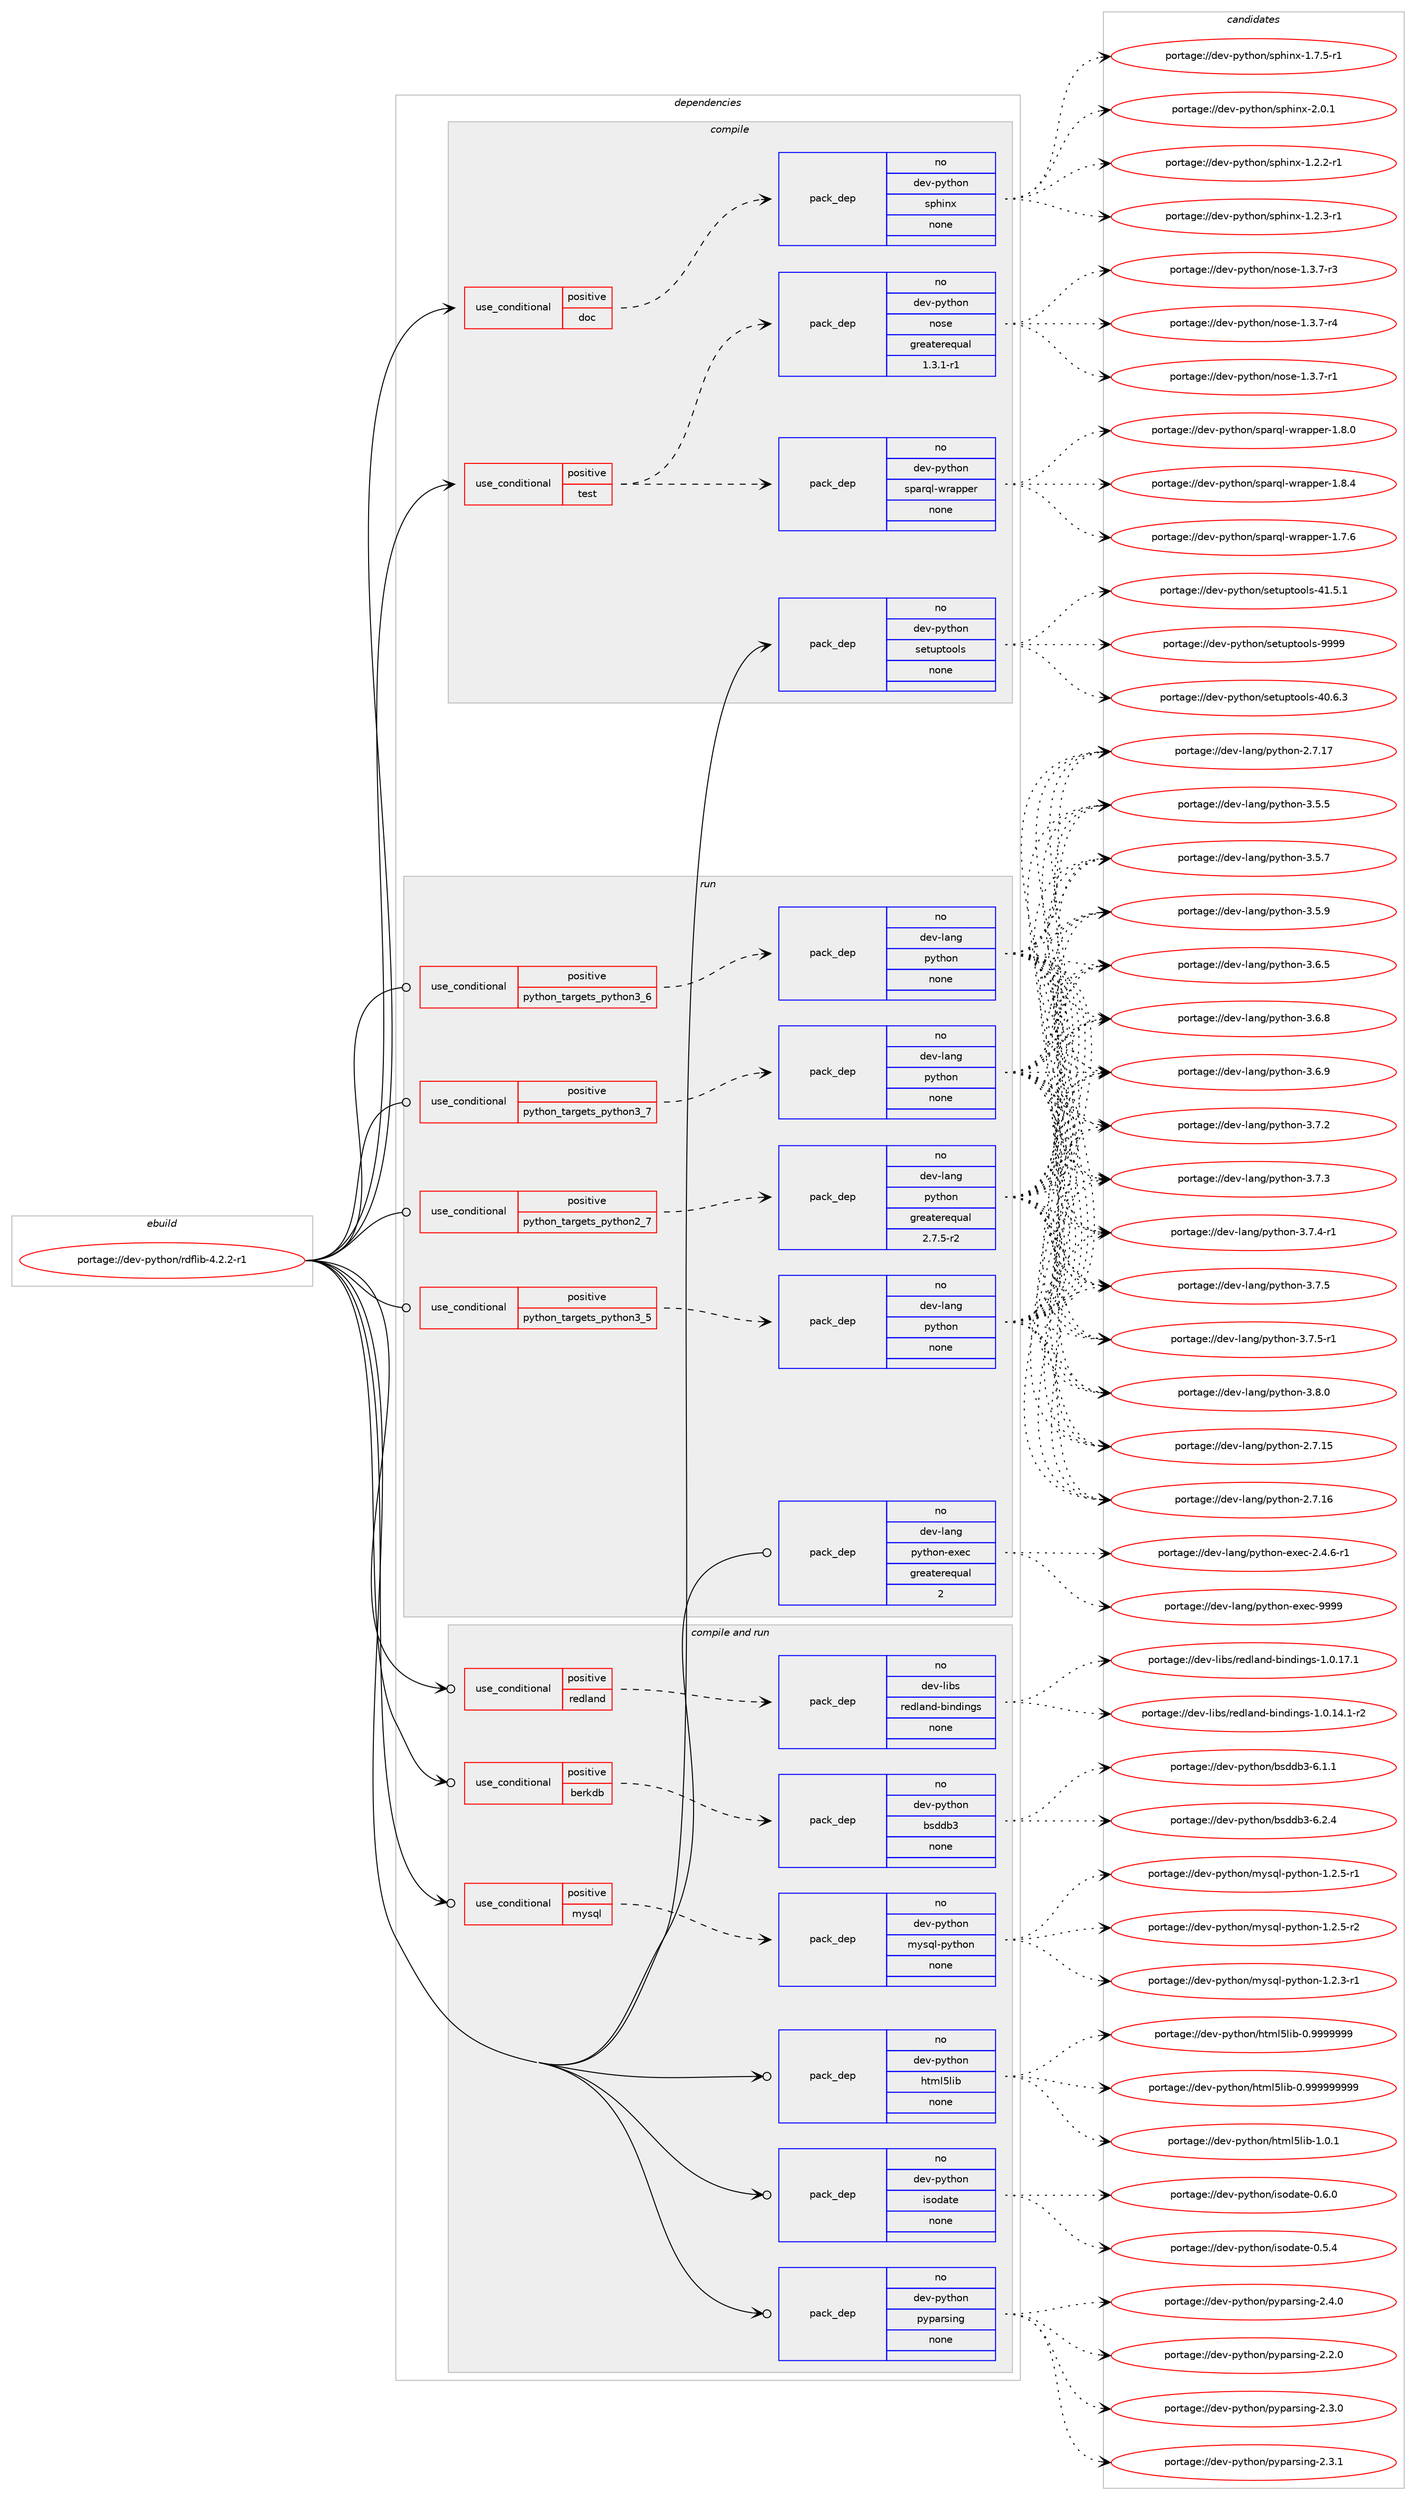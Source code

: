 digraph prolog {

# *************
# Graph options
# *************

newrank=true;
concentrate=true;
compound=true;
graph [rankdir=LR,fontname=Helvetica,fontsize=10,ranksep=1.5];#, ranksep=2.5, nodesep=0.2];
edge  [arrowhead=vee];
node  [fontname=Helvetica,fontsize=10];

# **********
# The ebuild
# **********

subgraph cluster_leftcol {
color=gray;
rank=same;
label=<<i>ebuild</i>>;
id [label="portage://dev-python/rdflib-4.2.2-r1", color=red, width=4, href="../dev-python/rdflib-4.2.2-r1.svg"];
}

# ****************
# The dependencies
# ****************

subgraph cluster_midcol {
color=gray;
label=<<i>dependencies</i>>;
subgraph cluster_compile {
fillcolor="#eeeeee";
style=filled;
label=<<i>compile</i>>;
subgraph cond37850 {
dependency169954 [label=<<TABLE BORDER="0" CELLBORDER="1" CELLSPACING="0" CELLPADDING="4"><TR><TD ROWSPAN="3" CELLPADDING="10">use_conditional</TD></TR><TR><TD>positive</TD></TR><TR><TD>doc</TD></TR></TABLE>>, shape=none, color=red];
subgraph pack128693 {
dependency169955 [label=<<TABLE BORDER="0" CELLBORDER="1" CELLSPACING="0" CELLPADDING="4" WIDTH="220"><TR><TD ROWSPAN="6" CELLPADDING="30">pack_dep</TD></TR><TR><TD WIDTH="110">no</TD></TR><TR><TD>dev-python</TD></TR><TR><TD>sphinx</TD></TR><TR><TD>none</TD></TR><TR><TD></TD></TR></TABLE>>, shape=none, color=blue];
}
dependency169954:e -> dependency169955:w [weight=20,style="dashed",arrowhead="vee"];
}
id:e -> dependency169954:w [weight=20,style="solid",arrowhead="vee"];
subgraph cond37851 {
dependency169956 [label=<<TABLE BORDER="0" CELLBORDER="1" CELLSPACING="0" CELLPADDING="4"><TR><TD ROWSPAN="3" CELLPADDING="10">use_conditional</TD></TR><TR><TD>positive</TD></TR><TR><TD>test</TD></TR></TABLE>>, shape=none, color=red];
subgraph pack128694 {
dependency169957 [label=<<TABLE BORDER="0" CELLBORDER="1" CELLSPACING="0" CELLPADDING="4" WIDTH="220"><TR><TD ROWSPAN="6" CELLPADDING="30">pack_dep</TD></TR><TR><TD WIDTH="110">no</TD></TR><TR><TD>dev-python</TD></TR><TR><TD>sparql-wrapper</TD></TR><TR><TD>none</TD></TR><TR><TD></TD></TR></TABLE>>, shape=none, color=blue];
}
dependency169956:e -> dependency169957:w [weight=20,style="dashed",arrowhead="vee"];
subgraph pack128695 {
dependency169958 [label=<<TABLE BORDER="0" CELLBORDER="1" CELLSPACING="0" CELLPADDING="4" WIDTH="220"><TR><TD ROWSPAN="6" CELLPADDING="30">pack_dep</TD></TR><TR><TD WIDTH="110">no</TD></TR><TR><TD>dev-python</TD></TR><TR><TD>nose</TD></TR><TR><TD>greaterequal</TD></TR><TR><TD>1.3.1-r1</TD></TR></TABLE>>, shape=none, color=blue];
}
dependency169956:e -> dependency169958:w [weight=20,style="dashed",arrowhead="vee"];
}
id:e -> dependency169956:w [weight=20,style="solid",arrowhead="vee"];
subgraph pack128696 {
dependency169959 [label=<<TABLE BORDER="0" CELLBORDER="1" CELLSPACING="0" CELLPADDING="4" WIDTH="220"><TR><TD ROWSPAN="6" CELLPADDING="30">pack_dep</TD></TR><TR><TD WIDTH="110">no</TD></TR><TR><TD>dev-python</TD></TR><TR><TD>setuptools</TD></TR><TR><TD>none</TD></TR><TR><TD></TD></TR></TABLE>>, shape=none, color=blue];
}
id:e -> dependency169959:w [weight=20,style="solid",arrowhead="vee"];
}
subgraph cluster_compileandrun {
fillcolor="#eeeeee";
style=filled;
label=<<i>compile and run</i>>;
subgraph cond37852 {
dependency169960 [label=<<TABLE BORDER="0" CELLBORDER="1" CELLSPACING="0" CELLPADDING="4"><TR><TD ROWSPAN="3" CELLPADDING="10">use_conditional</TD></TR><TR><TD>positive</TD></TR><TR><TD>berkdb</TD></TR></TABLE>>, shape=none, color=red];
subgraph pack128697 {
dependency169961 [label=<<TABLE BORDER="0" CELLBORDER="1" CELLSPACING="0" CELLPADDING="4" WIDTH="220"><TR><TD ROWSPAN="6" CELLPADDING="30">pack_dep</TD></TR><TR><TD WIDTH="110">no</TD></TR><TR><TD>dev-python</TD></TR><TR><TD>bsddb3</TD></TR><TR><TD>none</TD></TR><TR><TD></TD></TR></TABLE>>, shape=none, color=blue];
}
dependency169960:e -> dependency169961:w [weight=20,style="dashed",arrowhead="vee"];
}
id:e -> dependency169960:w [weight=20,style="solid",arrowhead="odotvee"];
subgraph cond37853 {
dependency169962 [label=<<TABLE BORDER="0" CELLBORDER="1" CELLSPACING="0" CELLPADDING="4"><TR><TD ROWSPAN="3" CELLPADDING="10">use_conditional</TD></TR><TR><TD>positive</TD></TR><TR><TD>mysql</TD></TR></TABLE>>, shape=none, color=red];
subgraph pack128698 {
dependency169963 [label=<<TABLE BORDER="0" CELLBORDER="1" CELLSPACING="0" CELLPADDING="4" WIDTH="220"><TR><TD ROWSPAN="6" CELLPADDING="30">pack_dep</TD></TR><TR><TD WIDTH="110">no</TD></TR><TR><TD>dev-python</TD></TR><TR><TD>mysql-python</TD></TR><TR><TD>none</TD></TR><TR><TD></TD></TR></TABLE>>, shape=none, color=blue];
}
dependency169962:e -> dependency169963:w [weight=20,style="dashed",arrowhead="vee"];
}
id:e -> dependency169962:w [weight=20,style="solid",arrowhead="odotvee"];
subgraph cond37854 {
dependency169964 [label=<<TABLE BORDER="0" CELLBORDER="1" CELLSPACING="0" CELLPADDING="4"><TR><TD ROWSPAN="3" CELLPADDING="10">use_conditional</TD></TR><TR><TD>positive</TD></TR><TR><TD>redland</TD></TR></TABLE>>, shape=none, color=red];
subgraph pack128699 {
dependency169965 [label=<<TABLE BORDER="0" CELLBORDER="1" CELLSPACING="0" CELLPADDING="4" WIDTH="220"><TR><TD ROWSPAN="6" CELLPADDING="30">pack_dep</TD></TR><TR><TD WIDTH="110">no</TD></TR><TR><TD>dev-libs</TD></TR><TR><TD>redland-bindings</TD></TR><TR><TD>none</TD></TR><TR><TD></TD></TR></TABLE>>, shape=none, color=blue];
}
dependency169964:e -> dependency169965:w [weight=20,style="dashed",arrowhead="vee"];
}
id:e -> dependency169964:w [weight=20,style="solid",arrowhead="odotvee"];
subgraph pack128700 {
dependency169966 [label=<<TABLE BORDER="0" CELLBORDER="1" CELLSPACING="0" CELLPADDING="4" WIDTH="220"><TR><TD ROWSPAN="6" CELLPADDING="30">pack_dep</TD></TR><TR><TD WIDTH="110">no</TD></TR><TR><TD>dev-python</TD></TR><TR><TD>html5lib</TD></TR><TR><TD>none</TD></TR><TR><TD></TD></TR></TABLE>>, shape=none, color=blue];
}
id:e -> dependency169966:w [weight=20,style="solid",arrowhead="odotvee"];
subgraph pack128701 {
dependency169967 [label=<<TABLE BORDER="0" CELLBORDER="1" CELLSPACING="0" CELLPADDING="4" WIDTH="220"><TR><TD ROWSPAN="6" CELLPADDING="30">pack_dep</TD></TR><TR><TD WIDTH="110">no</TD></TR><TR><TD>dev-python</TD></TR><TR><TD>isodate</TD></TR><TR><TD>none</TD></TR><TR><TD></TD></TR></TABLE>>, shape=none, color=blue];
}
id:e -> dependency169967:w [weight=20,style="solid",arrowhead="odotvee"];
subgraph pack128702 {
dependency169968 [label=<<TABLE BORDER="0" CELLBORDER="1" CELLSPACING="0" CELLPADDING="4" WIDTH="220"><TR><TD ROWSPAN="6" CELLPADDING="30">pack_dep</TD></TR><TR><TD WIDTH="110">no</TD></TR><TR><TD>dev-python</TD></TR><TR><TD>pyparsing</TD></TR><TR><TD>none</TD></TR><TR><TD></TD></TR></TABLE>>, shape=none, color=blue];
}
id:e -> dependency169968:w [weight=20,style="solid",arrowhead="odotvee"];
}
subgraph cluster_run {
fillcolor="#eeeeee";
style=filled;
label=<<i>run</i>>;
subgraph cond37855 {
dependency169969 [label=<<TABLE BORDER="0" CELLBORDER="1" CELLSPACING="0" CELLPADDING="4"><TR><TD ROWSPAN="3" CELLPADDING="10">use_conditional</TD></TR><TR><TD>positive</TD></TR><TR><TD>python_targets_python2_7</TD></TR></TABLE>>, shape=none, color=red];
subgraph pack128703 {
dependency169970 [label=<<TABLE BORDER="0" CELLBORDER="1" CELLSPACING="0" CELLPADDING="4" WIDTH="220"><TR><TD ROWSPAN="6" CELLPADDING="30">pack_dep</TD></TR><TR><TD WIDTH="110">no</TD></TR><TR><TD>dev-lang</TD></TR><TR><TD>python</TD></TR><TR><TD>greaterequal</TD></TR><TR><TD>2.7.5-r2</TD></TR></TABLE>>, shape=none, color=blue];
}
dependency169969:e -> dependency169970:w [weight=20,style="dashed",arrowhead="vee"];
}
id:e -> dependency169969:w [weight=20,style="solid",arrowhead="odot"];
subgraph cond37856 {
dependency169971 [label=<<TABLE BORDER="0" CELLBORDER="1" CELLSPACING="0" CELLPADDING="4"><TR><TD ROWSPAN="3" CELLPADDING="10">use_conditional</TD></TR><TR><TD>positive</TD></TR><TR><TD>python_targets_python3_5</TD></TR></TABLE>>, shape=none, color=red];
subgraph pack128704 {
dependency169972 [label=<<TABLE BORDER="0" CELLBORDER="1" CELLSPACING="0" CELLPADDING="4" WIDTH="220"><TR><TD ROWSPAN="6" CELLPADDING="30">pack_dep</TD></TR><TR><TD WIDTH="110">no</TD></TR><TR><TD>dev-lang</TD></TR><TR><TD>python</TD></TR><TR><TD>none</TD></TR><TR><TD></TD></TR></TABLE>>, shape=none, color=blue];
}
dependency169971:e -> dependency169972:w [weight=20,style="dashed",arrowhead="vee"];
}
id:e -> dependency169971:w [weight=20,style="solid",arrowhead="odot"];
subgraph cond37857 {
dependency169973 [label=<<TABLE BORDER="0" CELLBORDER="1" CELLSPACING="0" CELLPADDING="4"><TR><TD ROWSPAN="3" CELLPADDING="10">use_conditional</TD></TR><TR><TD>positive</TD></TR><TR><TD>python_targets_python3_6</TD></TR></TABLE>>, shape=none, color=red];
subgraph pack128705 {
dependency169974 [label=<<TABLE BORDER="0" CELLBORDER="1" CELLSPACING="0" CELLPADDING="4" WIDTH="220"><TR><TD ROWSPAN="6" CELLPADDING="30">pack_dep</TD></TR><TR><TD WIDTH="110">no</TD></TR><TR><TD>dev-lang</TD></TR><TR><TD>python</TD></TR><TR><TD>none</TD></TR><TR><TD></TD></TR></TABLE>>, shape=none, color=blue];
}
dependency169973:e -> dependency169974:w [weight=20,style="dashed",arrowhead="vee"];
}
id:e -> dependency169973:w [weight=20,style="solid",arrowhead="odot"];
subgraph cond37858 {
dependency169975 [label=<<TABLE BORDER="0" CELLBORDER="1" CELLSPACING="0" CELLPADDING="4"><TR><TD ROWSPAN="3" CELLPADDING="10">use_conditional</TD></TR><TR><TD>positive</TD></TR><TR><TD>python_targets_python3_7</TD></TR></TABLE>>, shape=none, color=red];
subgraph pack128706 {
dependency169976 [label=<<TABLE BORDER="0" CELLBORDER="1" CELLSPACING="0" CELLPADDING="4" WIDTH="220"><TR><TD ROWSPAN="6" CELLPADDING="30">pack_dep</TD></TR><TR><TD WIDTH="110">no</TD></TR><TR><TD>dev-lang</TD></TR><TR><TD>python</TD></TR><TR><TD>none</TD></TR><TR><TD></TD></TR></TABLE>>, shape=none, color=blue];
}
dependency169975:e -> dependency169976:w [weight=20,style="dashed",arrowhead="vee"];
}
id:e -> dependency169975:w [weight=20,style="solid",arrowhead="odot"];
subgraph pack128707 {
dependency169977 [label=<<TABLE BORDER="0" CELLBORDER="1" CELLSPACING="0" CELLPADDING="4" WIDTH="220"><TR><TD ROWSPAN="6" CELLPADDING="30">pack_dep</TD></TR><TR><TD WIDTH="110">no</TD></TR><TR><TD>dev-lang</TD></TR><TR><TD>python-exec</TD></TR><TR><TD>greaterequal</TD></TR><TR><TD>2</TD></TR></TABLE>>, shape=none, color=blue];
}
id:e -> dependency169977:w [weight=20,style="solid",arrowhead="odot"];
}
}

# **************
# The candidates
# **************

subgraph cluster_choices {
rank=same;
color=gray;
label=<<i>candidates</i>>;

subgraph choice128693 {
color=black;
nodesep=1;
choiceportage10010111845112121116104111110471151121041051101204549465046504511449 [label="portage://dev-python/sphinx-1.2.2-r1", color=red, width=4,href="../dev-python/sphinx-1.2.2-r1.svg"];
choiceportage10010111845112121116104111110471151121041051101204549465046514511449 [label="portage://dev-python/sphinx-1.2.3-r1", color=red, width=4,href="../dev-python/sphinx-1.2.3-r1.svg"];
choiceportage10010111845112121116104111110471151121041051101204549465546534511449 [label="portage://dev-python/sphinx-1.7.5-r1", color=red, width=4,href="../dev-python/sphinx-1.7.5-r1.svg"];
choiceportage1001011184511212111610411111047115112104105110120455046484649 [label="portage://dev-python/sphinx-2.0.1", color=red, width=4,href="../dev-python/sphinx-2.0.1.svg"];
dependency169955:e -> choiceportage10010111845112121116104111110471151121041051101204549465046504511449:w [style=dotted,weight="100"];
dependency169955:e -> choiceportage10010111845112121116104111110471151121041051101204549465046514511449:w [style=dotted,weight="100"];
dependency169955:e -> choiceportage10010111845112121116104111110471151121041051101204549465546534511449:w [style=dotted,weight="100"];
dependency169955:e -> choiceportage1001011184511212111610411111047115112104105110120455046484649:w [style=dotted,weight="100"];
}
subgraph choice128694 {
color=black;
nodesep=1;
choiceportage1001011184511212111610411111047115112971141131084511911497112112101114454946554654 [label="portage://dev-python/sparql-wrapper-1.7.6", color=red, width=4,href="../dev-python/sparql-wrapper-1.7.6.svg"];
choiceportage1001011184511212111610411111047115112971141131084511911497112112101114454946564648 [label="portage://dev-python/sparql-wrapper-1.8.0", color=red, width=4,href="../dev-python/sparql-wrapper-1.8.0.svg"];
choiceportage1001011184511212111610411111047115112971141131084511911497112112101114454946564652 [label="portage://dev-python/sparql-wrapper-1.8.4", color=red, width=4,href="../dev-python/sparql-wrapper-1.8.4.svg"];
dependency169957:e -> choiceportage1001011184511212111610411111047115112971141131084511911497112112101114454946554654:w [style=dotted,weight="100"];
dependency169957:e -> choiceportage1001011184511212111610411111047115112971141131084511911497112112101114454946564648:w [style=dotted,weight="100"];
dependency169957:e -> choiceportage1001011184511212111610411111047115112971141131084511911497112112101114454946564652:w [style=dotted,weight="100"];
}
subgraph choice128695 {
color=black;
nodesep=1;
choiceportage10010111845112121116104111110471101111151014549465146554511449 [label="portage://dev-python/nose-1.3.7-r1", color=red, width=4,href="../dev-python/nose-1.3.7-r1.svg"];
choiceportage10010111845112121116104111110471101111151014549465146554511451 [label="portage://dev-python/nose-1.3.7-r3", color=red, width=4,href="../dev-python/nose-1.3.7-r3.svg"];
choiceportage10010111845112121116104111110471101111151014549465146554511452 [label="portage://dev-python/nose-1.3.7-r4", color=red, width=4,href="../dev-python/nose-1.3.7-r4.svg"];
dependency169958:e -> choiceportage10010111845112121116104111110471101111151014549465146554511449:w [style=dotted,weight="100"];
dependency169958:e -> choiceportage10010111845112121116104111110471101111151014549465146554511451:w [style=dotted,weight="100"];
dependency169958:e -> choiceportage10010111845112121116104111110471101111151014549465146554511452:w [style=dotted,weight="100"];
}
subgraph choice128696 {
color=black;
nodesep=1;
choiceportage100101118451121211161041111104711510111611711211611111110811545524846544651 [label="portage://dev-python/setuptools-40.6.3", color=red, width=4,href="../dev-python/setuptools-40.6.3.svg"];
choiceportage100101118451121211161041111104711510111611711211611111110811545524946534649 [label="portage://dev-python/setuptools-41.5.1", color=red, width=4,href="../dev-python/setuptools-41.5.1.svg"];
choiceportage10010111845112121116104111110471151011161171121161111111081154557575757 [label="portage://dev-python/setuptools-9999", color=red, width=4,href="../dev-python/setuptools-9999.svg"];
dependency169959:e -> choiceportage100101118451121211161041111104711510111611711211611111110811545524846544651:w [style=dotted,weight="100"];
dependency169959:e -> choiceportage100101118451121211161041111104711510111611711211611111110811545524946534649:w [style=dotted,weight="100"];
dependency169959:e -> choiceportage10010111845112121116104111110471151011161171121161111111081154557575757:w [style=dotted,weight="100"];
}
subgraph choice128697 {
color=black;
nodesep=1;
choiceportage1001011184511212111610411111047981151001009851455446494649 [label="portage://dev-python/bsddb3-6.1.1", color=red, width=4,href="../dev-python/bsddb3-6.1.1.svg"];
choiceportage1001011184511212111610411111047981151001009851455446504652 [label="portage://dev-python/bsddb3-6.2.4", color=red, width=4,href="../dev-python/bsddb3-6.2.4.svg"];
dependency169961:e -> choiceportage1001011184511212111610411111047981151001009851455446494649:w [style=dotted,weight="100"];
dependency169961:e -> choiceportage1001011184511212111610411111047981151001009851455446504652:w [style=dotted,weight="100"];
}
subgraph choice128698 {
color=black;
nodesep=1;
choiceportage1001011184511212111610411111047109121115113108451121211161041111104549465046514511449 [label="portage://dev-python/mysql-python-1.2.3-r1", color=red, width=4,href="../dev-python/mysql-python-1.2.3-r1.svg"];
choiceportage1001011184511212111610411111047109121115113108451121211161041111104549465046534511449 [label="portage://dev-python/mysql-python-1.2.5-r1", color=red, width=4,href="../dev-python/mysql-python-1.2.5-r1.svg"];
choiceportage1001011184511212111610411111047109121115113108451121211161041111104549465046534511450 [label="portage://dev-python/mysql-python-1.2.5-r2", color=red, width=4,href="../dev-python/mysql-python-1.2.5-r2.svg"];
dependency169963:e -> choiceportage1001011184511212111610411111047109121115113108451121211161041111104549465046514511449:w [style=dotted,weight="100"];
dependency169963:e -> choiceportage1001011184511212111610411111047109121115113108451121211161041111104549465046534511449:w [style=dotted,weight="100"];
dependency169963:e -> choiceportage1001011184511212111610411111047109121115113108451121211161041111104549465046534511450:w [style=dotted,weight="100"];
}
subgraph choice128699 {
color=black;
nodesep=1;
choiceportage1001011184510810598115471141011001089711010045981051101001051101031154549464846495246494511450 [label="portage://dev-libs/redland-bindings-1.0.14.1-r2", color=red, width=4,href="../dev-libs/redland-bindings-1.0.14.1-r2.svg"];
choiceportage100101118451081059811547114101100108971101004598105110100105110103115454946484649554649 [label="portage://dev-libs/redland-bindings-1.0.17.1", color=red, width=4,href="../dev-libs/redland-bindings-1.0.17.1.svg"];
dependency169965:e -> choiceportage1001011184510810598115471141011001089711010045981051101001051101031154549464846495246494511450:w [style=dotted,weight="100"];
dependency169965:e -> choiceportage100101118451081059811547114101100108971101004598105110100105110103115454946484649554649:w [style=dotted,weight="100"];
}
subgraph choice128700 {
color=black;
nodesep=1;
choiceportage1001011184511212111610411111047104116109108531081059845484657575757575757 [label="portage://dev-python/html5lib-0.9999999", color=red, width=4,href="../dev-python/html5lib-0.9999999.svg"];
choiceportage10010111845112121116104111110471041161091085310810598454846575757575757575757 [label="portage://dev-python/html5lib-0.999999999", color=red, width=4,href="../dev-python/html5lib-0.999999999.svg"];
choiceportage10010111845112121116104111110471041161091085310810598454946484649 [label="portage://dev-python/html5lib-1.0.1", color=red, width=4,href="../dev-python/html5lib-1.0.1.svg"];
dependency169966:e -> choiceportage1001011184511212111610411111047104116109108531081059845484657575757575757:w [style=dotted,weight="100"];
dependency169966:e -> choiceportage10010111845112121116104111110471041161091085310810598454846575757575757575757:w [style=dotted,weight="100"];
dependency169966:e -> choiceportage10010111845112121116104111110471041161091085310810598454946484649:w [style=dotted,weight="100"];
}
subgraph choice128701 {
color=black;
nodesep=1;
choiceportage100101118451121211161041111104710511511110097116101454846534652 [label="portage://dev-python/isodate-0.5.4", color=red, width=4,href="../dev-python/isodate-0.5.4.svg"];
choiceportage100101118451121211161041111104710511511110097116101454846544648 [label="portage://dev-python/isodate-0.6.0", color=red, width=4,href="../dev-python/isodate-0.6.0.svg"];
dependency169967:e -> choiceportage100101118451121211161041111104710511511110097116101454846534652:w [style=dotted,weight="100"];
dependency169967:e -> choiceportage100101118451121211161041111104710511511110097116101454846544648:w [style=dotted,weight="100"];
}
subgraph choice128702 {
color=black;
nodesep=1;
choiceportage100101118451121211161041111104711212111297114115105110103455046504648 [label="portage://dev-python/pyparsing-2.2.0", color=red, width=4,href="../dev-python/pyparsing-2.2.0.svg"];
choiceportage100101118451121211161041111104711212111297114115105110103455046514648 [label="portage://dev-python/pyparsing-2.3.0", color=red, width=4,href="../dev-python/pyparsing-2.3.0.svg"];
choiceportage100101118451121211161041111104711212111297114115105110103455046514649 [label="portage://dev-python/pyparsing-2.3.1", color=red, width=4,href="../dev-python/pyparsing-2.3.1.svg"];
choiceportage100101118451121211161041111104711212111297114115105110103455046524648 [label="portage://dev-python/pyparsing-2.4.0", color=red, width=4,href="../dev-python/pyparsing-2.4.0.svg"];
dependency169968:e -> choiceportage100101118451121211161041111104711212111297114115105110103455046504648:w [style=dotted,weight="100"];
dependency169968:e -> choiceportage100101118451121211161041111104711212111297114115105110103455046514648:w [style=dotted,weight="100"];
dependency169968:e -> choiceportage100101118451121211161041111104711212111297114115105110103455046514649:w [style=dotted,weight="100"];
dependency169968:e -> choiceportage100101118451121211161041111104711212111297114115105110103455046524648:w [style=dotted,weight="100"];
}
subgraph choice128703 {
color=black;
nodesep=1;
choiceportage10010111845108971101034711212111610411111045504655464953 [label="portage://dev-lang/python-2.7.15", color=red, width=4,href="../dev-lang/python-2.7.15.svg"];
choiceportage10010111845108971101034711212111610411111045504655464954 [label="portage://dev-lang/python-2.7.16", color=red, width=4,href="../dev-lang/python-2.7.16.svg"];
choiceportage10010111845108971101034711212111610411111045504655464955 [label="portage://dev-lang/python-2.7.17", color=red, width=4,href="../dev-lang/python-2.7.17.svg"];
choiceportage100101118451089711010347112121116104111110455146534653 [label="portage://dev-lang/python-3.5.5", color=red, width=4,href="../dev-lang/python-3.5.5.svg"];
choiceportage100101118451089711010347112121116104111110455146534655 [label="portage://dev-lang/python-3.5.7", color=red, width=4,href="../dev-lang/python-3.5.7.svg"];
choiceportage100101118451089711010347112121116104111110455146534657 [label="portage://dev-lang/python-3.5.9", color=red, width=4,href="../dev-lang/python-3.5.9.svg"];
choiceportage100101118451089711010347112121116104111110455146544653 [label="portage://dev-lang/python-3.6.5", color=red, width=4,href="../dev-lang/python-3.6.5.svg"];
choiceportage100101118451089711010347112121116104111110455146544656 [label="portage://dev-lang/python-3.6.8", color=red, width=4,href="../dev-lang/python-3.6.8.svg"];
choiceportage100101118451089711010347112121116104111110455146544657 [label="portage://dev-lang/python-3.6.9", color=red, width=4,href="../dev-lang/python-3.6.9.svg"];
choiceportage100101118451089711010347112121116104111110455146554650 [label="portage://dev-lang/python-3.7.2", color=red, width=4,href="../dev-lang/python-3.7.2.svg"];
choiceportage100101118451089711010347112121116104111110455146554651 [label="portage://dev-lang/python-3.7.3", color=red, width=4,href="../dev-lang/python-3.7.3.svg"];
choiceportage1001011184510897110103471121211161041111104551465546524511449 [label="portage://dev-lang/python-3.7.4-r1", color=red, width=4,href="../dev-lang/python-3.7.4-r1.svg"];
choiceportage100101118451089711010347112121116104111110455146554653 [label="portage://dev-lang/python-3.7.5", color=red, width=4,href="../dev-lang/python-3.7.5.svg"];
choiceportage1001011184510897110103471121211161041111104551465546534511449 [label="portage://dev-lang/python-3.7.5-r1", color=red, width=4,href="../dev-lang/python-3.7.5-r1.svg"];
choiceportage100101118451089711010347112121116104111110455146564648 [label="portage://dev-lang/python-3.8.0", color=red, width=4,href="../dev-lang/python-3.8.0.svg"];
dependency169970:e -> choiceportage10010111845108971101034711212111610411111045504655464953:w [style=dotted,weight="100"];
dependency169970:e -> choiceportage10010111845108971101034711212111610411111045504655464954:w [style=dotted,weight="100"];
dependency169970:e -> choiceportage10010111845108971101034711212111610411111045504655464955:w [style=dotted,weight="100"];
dependency169970:e -> choiceportage100101118451089711010347112121116104111110455146534653:w [style=dotted,weight="100"];
dependency169970:e -> choiceportage100101118451089711010347112121116104111110455146534655:w [style=dotted,weight="100"];
dependency169970:e -> choiceportage100101118451089711010347112121116104111110455146534657:w [style=dotted,weight="100"];
dependency169970:e -> choiceportage100101118451089711010347112121116104111110455146544653:w [style=dotted,weight="100"];
dependency169970:e -> choiceportage100101118451089711010347112121116104111110455146544656:w [style=dotted,weight="100"];
dependency169970:e -> choiceportage100101118451089711010347112121116104111110455146544657:w [style=dotted,weight="100"];
dependency169970:e -> choiceportage100101118451089711010347112121116104111110455146554650:w [style=dotted,weight="100"];
dependency169970:e -> choiceportage100101118451089711010347112121116104111110455146554651:w [style=dotted,weight="100"];
dependency169970:e -> choiceportage1001011184510897110103471121211161041111104551465546524511449:w [style=dotted,weight="100"];
dependency169970:e -> choiceportage100101118451089711010347112121116104111110455146554653:w [style=dotted,weight="100"];
dependency169970:e -> choiceportage1001011184510897110103471121211161041111104551465546534511449:w [style=dotted,weight="100"];
dependency169970:e -> choiceportage100101118451089711010347112121116104111110455146564648:w [style=dotted,weight="100"];
}
subgraph choice128704 {
color=black;
nodesep=1;
choiceportage10010111845108971101034711212111610411111045504655464953 [label="portage://dev-lang/python-2.7.15", color=red, width=4,href="../dev-lang/python-2.7.15.svg"];
choiceportage10010111845108971101034711212111610411111045504655464954 [label="portage://dev-lang/python-2.7.16", color=red, width=4,href="../dev-lang/python-2.7.16.svg"];
choiceportage10010111845108971101034711212111610411111045504655464955 [label="portage://dev-lang/python-2.7.17", color=red, width=4,href="../dev-lang/python-2.7.17.svg"];
choiceportage100101118451089711010347112121116104111110455146534653 [label="portage://dev-lang/python-3.5.5", color=red, width=4,href="../dev-lang/python-3.5.5.svg"];
choiceportage100101118451089711010347112121116104111110455146534655 [label="portage://dev-lang/python-3.5.7", color=red, width=4,href="../dev-lang/python-3.5.7.svg"];
choiceportage100101118451089711010347112121116104111110455146534657 [label="portage://dev-lang/python-3.5.9", color=red, width=4,href="../dev-lang/python-3.5.9.svg"];
choiceportage100101118451089711010347112121116104111110455146544653 [label="portage://dev-lang/python-3.6.5", color=red, width=4,href="../dev-lang/python-3.6.5.svg"];
choiceportage100101118451089711010347112121116104111110455146544656 [label="portage://dev-lang/python-3.6.8", color=red, width=4,href="../dev-lang/python-3.6.8.svg"];
choiceportage100101118451089711010347112121116104111110455146544657 [label="portage://dev-lang/python-3.6.9", color=red, width=4,href="../dev-lang/python-3.6.9.svg"];
choiceportage100101118451089711010347112121116104111110455146554650 [label="portage://dev-lang/python-3.7.2", color=red, width=4,href="../dev-lang/python-3.7.2.svg"];
choiceportage100101118451089711010347112121116104111110455146554651 [label="portage://dev-lang/python-3.7.3", color=red, width=4,href="../dev-lang/python-3.7.3.svg"];
choiceportage1001011184510897110103471121211161041111104551465546524511449 [label="portage://dev-lang/python-3.7.4-r1", color=red, width=4,href="../dev-lang/python-3.7.4-r1.svg"];
choiceportage100101118451089711010347112121116104111110455146554653 [label="portage://dev-lang/python-3.7.5", color=red, width=4,href="../dev-lang/python-3.7.5.svg"];
choiceportage1001011184510897110103471121211161041111104551465546534511449 [label="portage://dev-lang/python-3.7.5-r1", color=red, width=4,href="../dev-lang/python-3.7.5-r1.svg"];
choiceportage100101118451089711010347112121116104111110455146564648 [label="portage://dev-lang/python-3.8.0", color=red, width=4,href="../dev-lang/python-3.8.0.svg"];
dependency169972:e -> choiceportage10010111845108971101034711212111610411111045504655464953:w [style=dotted,weight="100"];
dependency169972:e -> choiceportage10010111845108971101034711212111610411111045504655464954:w [style=dotted,weight="100"];
dependency169972:e -> choiceportage10010111845108971101034711212111610411111045504655464955:w [style=dotted,weight="100"];
dependency169972:e -> choiceportage100101118451089711010347112121116104111110455146534653:w [style=dotted,weight="100"];
dependency169972:e -> choiceportage100101118451089711010347112121116104111110455146534655:w [style=dotted,weight="100"];
dependency169972:e -> choiceportage100101118451089711010347112121116104111110455146534657:w [style=dotted,weight="100"];
dependency169972:e -> choiceportage100101118451089711010347112121116104111110455146544653:w [style=dotted,weight="100"];
dependency169972:e -> choiceportage100101118451089711010347112121116104111110455146544656:w [style=dotted,weight="100"];
dependency169972:e -> choiceportage100101118451089711010347112121116104111110455146544657:w [style=dotted,weight="100"];
dependency169972:e -> choiceportage100101118451089711010347112121116104111110455146554650:w [style=dotted,weight="100"];
dependency169972:e -> choiceportage100101118451089711010347112121116104111110455146554651:w [style=dotted,weight="100"];
dependency169972:e -> choiceportage1001011184510897110103471121211161041111104551465546524511449:w [style=dotted,weight="100"];
dependency169972:e -> choiceportage100101118451089711010347112121116104111110455146554653:w [style=dotted,weight="100"];
dependency169972:e -> choiceportage1001011184510897110103471121211161041111104551465546534511449:w [style=dotted,weight="100"];
dependency169972:e -> choiceportage100101118451089711010347112121116104111110455146564648:w [style=dotted,weight="100"];
}
subgraph choice128705 {
color=black;
nodesep=1;
choiceportage10010111845108971101034711212111610411111045504655464953 [label="portage://dev-lang/python-2.7.15", color=red, width=4,href="../dev-lang/python-2.7.15.svg"];
choiceportage10010111845108971101034711212111610411111045504655464954 [label="portage://dev-lang/python-2.7.16", color=red, width=4,href="../dev-lang/python-2.7.16.svg"];
choiceportage10010111845108971101034711212111610411111045504655464955 [label="portage://dev-lang/python-2.7.17", color=red, width=4,href="../dev-lang/python-2.7.17.svg"];
choiceportage100101118451089711010347112121116104111110455146534653 [label="portage://dev-lang/python-3.5.5", color=red, width=4,href="../dev-lang/python-3.5.5.svg"];
choiceportage100101118451089711010347112121116104111110455146534655 [label="portage://dev-lang/python-3.5.7", color=red, width=4,href="../dev-lang/python-3.5.7.svg"];
choiceportage100101118451089711010347112121116104111110455146534657 [label="portage://dev-lang/python-3.5.9", color=red, width=4,href="../dev-lang/python-3.5.9.svg"];
choiceportage100101118451089711010347112121116104111110455146544653 [label="portage://dev-lang/python-3.6.5", color=red, width=4,href="../dev-lang/python-3.6.5.svg"];
choiceportage100101118451089711010347112121116104111110455146544656 [label="portage://dev-lang/python-3.6.8", color=red, width=4,href="../dev-lang/python-3.6.8.svg"];
choiceportage100101118451089711010347112121116104111110455146544657 [label="portage://dev-lang/python-3.6.9", color=red, width=4,href="../dev-lang/python-3.6.9.svg"];
choiceportage100101118451089711010347112121116104111110455146554650 [label="portage://dev-lang/python-3.7.2", color=red, width=4,href="../dev-lang/python-3.7.2.svg"];
choiceportage100101118451089711010347112121116104111110455146554651 [label="portage://dev-lang/python-3.7.3", color=red, width=4,href="../dev-lang/python-3.7.3.svg"];
choiceportage1001011184510897110103471121211161041111104551465546524511449 [label="portage://dev-lang/python-3.7.4-r1", color=red, width=4,href="../dev-lang/python-3.7.4-r1.svg"];
choiceportage100101118451089711010347112121116104111110455146554653 [label="portage://dev-lang/python-3.7.5", color=red, width=4,href="../dev-lang/python-3.7.5.svg"];
choiceportage1001011184510897110103471121211161041111104551465546534511449 [label="portage://dev-lang/python-3.7.5-r1", color=red, width=4,href="../dev-lang/python-3.7.5-r1.svg"];
choiceportage100101118451089711010347112121116104111110455146564648 [label="portage://dev-lang/python-3.8.0", color=red, width=4,href="../dev-lang/python-3.8.0.svg"];
dependency169974:e -> choiceportage10010111845108971101034711212111610411111045504655464953:w [style=dotted,weight="100"];
dependency169974:e -> choiceportage10010111845108971101034711212111610411111045504655464954:w [style=dotted,weight="100"];
dependency169974:e -> choiceportage10010111845108971101034711212111610411111045504655464955:w [style=dotted,weight="100"];
dependency169974:e -> choiceportage100101118451089711010347112121116104111110455146534653:w [style=dotted,weight="100"];
dependency169974:e -> choiceportage100101118451089711010347112121116104111110455146534655:w [style=dotted,weight="100"];
dependency169974:e -> choiceportage100101118451089711010347112121116104111110455146534657:w [style=dotted,weight="100"];
dependency169974:e -> choiceportage100101118451089711010347112121116104111110455146544653:w [style=dotted,weight="100"];
dependency169974:e -> choiceportage100101118451089711010347112121116104111110455146544656:w [style=dotted,weight="100"];
dependency169974:e -> choiceportage100101118451089711010347112121116104111110455146544657:w [style=dotted,weight="100"];
dependency169974:e -> choiceportage100101118451089711010347112121116104111110455146554650:w [style=dotted,weight="100"];
dependency169974:e -> choiceportage100101118451089711010347112121116104111110455146554651:w [style=dotted,weight="100"];
dependency169974:e -> choiceportage1001011184510897110103471121211161041111104551465546524511449:w [style=dotted,weight="100"];
dependency169974:e -> choiceportage100101118451089711010347112121116104111110455146554653:w [style=dotted,weight="100"];
dependency169974:e -> choiceportage1001011184510897110103471121211161041111104551465546534511449:w [style=dotted,weight="100"];
dependency169974:e -> choiceportage100101118451089711010347112121116104111110455146564648:w [style=dotted,weight="100"];
}
subgraph choice128706 {
color=black;
nodesep=1;
choiceportage10010111845108971101034711212111610411111045504655464953 [label="portage://dev-lang/python-2.7.15", color=red, width=4,href="../dev-lang/python-2.7.15.svg"];
choiceportage10010111845108971101034711212111610411111045504655464954 [label="portage://dev-lang/python-2.7.16", color=red, width=4,href="../dev-lang/python-2.7.16.svg"];
choiceportage10010111845108971101034711212111610411111045504655464955 [label="portage://dev-lang/python-2.7.17", color=red, width=4,href="../dev-lang/python-2.7.17.svg"];
choiceportage100101118451089711010347112121116104111110455146534653 [label="portage://dev-lang/python-3.5.5", color=red, width=4,href="../dev-lang/python-3.5.5.svg"];
choiceportage100101118451089711010347112121116104111110455146534655 [label="portage://dev-lang/python-3.5.7", color=red, width=4,href="../dev-lang/python-3.5.7.svg"];
choiceportage100101118451089711010347112121116104111110455146534657 [label="portage://dev-lang/python-3.5.9", color=red, width=4,href="../dev-lang/python-3.5.9.svg"];
choiceportage100101118451089711010347112121116104111110455146544653 [label="portage://dev-lang/python-3.6.5", color=red, width=4,href="../dev-lang/python-3.6.5.svg"];
choiceportage100101118451089711010347112121116104111110455146544656 [label="portage://dev-lang/python-3.6.8", color=red, width=4,href="../dev-lang/python-3.6.8.svg"];
choiceportage100101118451089711010347112121116104111110455146544657 [label="portage://dev-lang/python-3.6.9", color=red, width=4,href="../dev-lang/python-3.6.9.svg"];
choiceportage100101118451089711010347112121116104111110455146554650 [label="portage://dev-lang/python-3.7.2", color=red, width=4,href="../dev-lang/python-3.7.2.svg"];
choiceportage100101118451089711010347112121116104111110455146554651 [label="portage://dev-lang/python-3.7.3", color=red, width=4,href="../dev-lang/python-3.7.3.svg"];
choiceportage1001011184510897110103471121211161041111104551465546524511449 [label="portage://dev-lang/python-3.7.4-r1", color=red, width=4,href="../dev-lang/python-3.7.4-r1.svg"];
choiceportage100101118451089711010347112121116104111110455146554653 [label="portage://dev-lang/python-3.7.5", color=red, width=4,href="../dev-lang/python-3.7.5.svg"];
choiceportage1001011184510897110103471121211161041111104551465546534511449 [label="portage://dev-lang/python-3.7.5-r1", color=red, width=4,href="../dev-lang/python-3.7.5-r1.svg"];
choiceportage100101118451089711010347112121116104111110455146564648 [label="portage://dev-lang/python-3.8.0", color=red, width=4,href="../dev-lang/python-3.8.0.svg"];
dependency169976:e -> choiceportage10010111845108971101034711212111610411111045504655464953:w [style=dotted,weight="100"];
dependency169976:e -> choiceportage10010111845108971101034711212111610411111045504655464954:w [style=dotted,weight="100"];
dependency169976:e -> choiceportage10010111845108971101034711212111610411111045504655464955:w [style=dotted,weight="100"];
dependency169976:e -> choiceportage100101118451089711010347112121116104111110455146534653:w [style=dotted,weight="100"];
dependency169976:e -> choiceportage100101118451089711010347112121116104111110455146534655:w [style=dotted,weight="100"];
dependency169976:e -> choiceportage100101118451089711010347112121116104111110455146534657:w [style=dotted,weight="100"];
dependency169976:e -> choiceportage100101118451089711010347112121116104111110455146544653:w [style=dotted,weight="100"];
dependency169976:e -> choiceportage100101118451089711010347112121116104111110455146544656:w [style=dotted,weight="100"];
dependency169976:e -> choiceportage100101118451089711010347112121116104111110455146544657:w [style=dotted,weight="100"];
dependency169976:e -> choiceportage100101118451089711010347112121116104111110455146554650:w [style=dotted,weight="100"];
dependency169976:e -> choiceportage100101118451089711010347112121116104111110455146554651:w [style=dotted,weight="100"];
dependency169976:e -> choiceportage1001011184510897110103471121211161041111104551465546524511449:w [style=dotted,weight="100"];
dependency169976:e -> choiceportage100101118451089711010347112121116104111110455146554653:w [style=dotted,weight="100"];
dependency169976:e -> choiceportage1001011184510897110103471121211161041111104551465546534511449:w [style=dotted,weight="100"];
dependency169976:e -> choiceportage100101118451089711010347112121116104111110455146564648:w [style=dotted,weight="100"];
}
subgraph choice128707 {
color=black;
nodesep=1;
choiceportage10010111845108971101034711212111610411111045101120101994550465246544511449 [label="portage://dev-lang/python-exec-2.4.6-r1", color=red, width=4,href="../dev-lang/python-exec-2.4.6-r1.svg"];
choiceportage10010111845108971101034711212111610411111045101120101994557575757 [label="portage://dev-lang/python-exec-9999", color=red, width=4,href="../dev-lang/python-exec-9999.svg"];
dependency169977:e -> choiceportage10010111845108971101034711212111610411111045101120101994550465246544511449:w [style=dotted,weight="100"];
dependency169977:e -> choiceportage10010111845108971101034711212111610411111045101120101994557575757:w [style=dotted,weight="100"];
}
}

}
